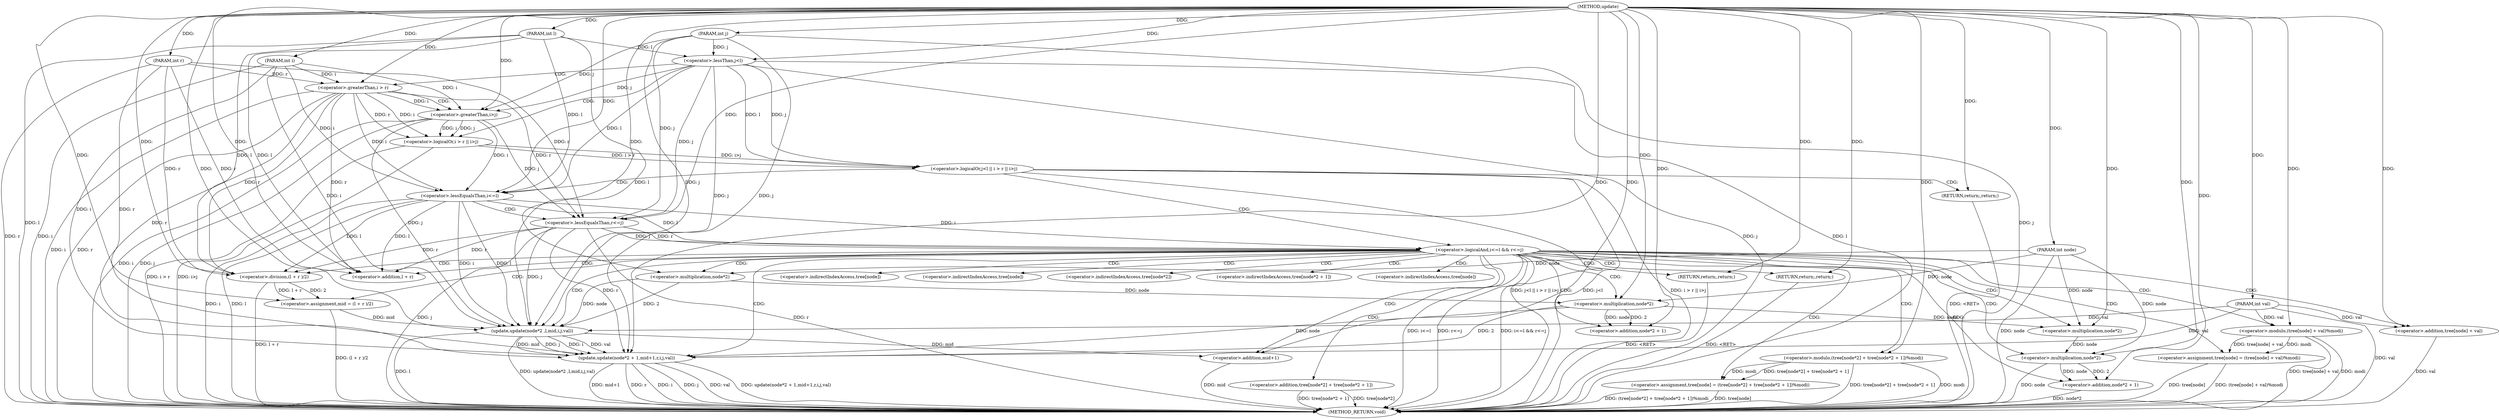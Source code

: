 digraph "update" {  
"1000125" [label = "(METHOD,update)" ]
"1000218" [label = "(METHOD_RETURN,void)" ]
"1000126" [label = "(PARAM,int node)" ]
"1000127" [label = "(PARAM,int l)" ]
"1000128" [label = "(PARAM,int r)" ]
"1000129" [label = "(PARAM,int i)" ]
"1000130" [label = "(PARAM,int j)" ]
"1000131" [label = "(PARAM,int val)" ]
"1000169" [label = "(<operator>.assignment,mid = (l + r )/2)" ]
"1000176" [label = "(update,update(node*2 ,l,mid,i,j,val))" ]
"1000185" [label = "(update,update(node*2 + 1,mid+1,r,i,j,val))" ]
"1000198" [label = "(<operator>.assignment,tree[node] = (tree[node*2] + tree[node*2 + 1])%modi)" ]
"1000217" [label = "(RETURN,return;,return;)" ]
"1000134" [label = "(<operator>.logicalOr,j<l || i > r || i>j)" ]
"1000148" [label = "(<operator>.logicalAnd,i<=l && r<=j)" ]
"1000146" [label = "(RETURN,return;,return;)" ]
"1000156" [label = "(<operator>.assignment,tree[node] = (tree[node] + val)%modi)" ]
"1000167" [label = "(RETURN,return;,return;)" ]
"1000171" [label = "(<operator>.division,(l + r )/2)" ]
"1000177" [label = "(<operator>.multiplication,node*2)" ]
"1000186" [label = "(<operator>.addition,node*2 + 1)" ]
"1000191" [label = "(<operator>.addition,mid+1)" ]
"1000202" [label = "(<operator>.modulo,(tree[node*2] + tree[node*2 + 1])%modi)" ]
"1000135" [label = "(<operator>.lessThan,j<l)" ]
"1000138" [label = "(<operator>.logicalOr,i > r || i>j)" ]
"1000149" [label = "(<operator>.lessEqualsThan,i<=l)" ]
"1000152" [label = "(<operator>.lessEqualsThan,r<=j)" ]
"1000172" [label = "(<operator>.addition,l + r)" ]
"1000187" [label = "(<operator>.multiplication,node*2)" ]
"1000203" [label = "(<operator>.addition,tree[node*2] + tree[node*2 + 1])" ]
"1000139" [label = "(<operator>.greaterThan,i > r)" ]
"1000142" [label = "(<operator>.greaterThan,i>j)" ]
"1000160" [label = "(<operator>.modulo,(tree[node] + val)%modi)" ]
"1000161" [label = "(<operator>.addition,tree[node] + val)" ]
"1000206" [label = "(<operator>.multiplication,node*2)" ]
"1000211" [label = "(<operator>.addition,node*2 + 1)" ]
"1000212" [label = "(<operator>.multiplication,node*2)" ]
"1000199" [label = "(<operator>.indirectIndexAccess,tree[node])" ]
"1000157" [label = "(<operator>.indirectIndexAccess,tree[node])" ]
"1000204" [label = "(<operator>.indirectIndexAccess,tree[node*2])" ]
"1000209" [label = "(<operator>.indirectIndexAccess,tree[node*2 + 1])" ]
"1000162" [label = "(<operator>.indirectIndexAccess,tree[node])" ]
  "1000126" -> "1000218"  [ label = "DDG: node"] 
  "1000127" -> "1000218"  [ label = "DDG: l"] 
  "1000128" -> "1000218"  [ label = "DDG: r"] 
  "1000129" -> "1000218"  [ label = "DDG: i"] 
  "1000130" -> "1000218"  [ label = "DDG: j"] 
  "1000131" -> "1000218"  [ label = "DDG: val"] 
  "1000135" -> "1000218"  [ label = "DDG: j"] 
  "1000135" -> "1000218"  [ label = "DDG: l"] 
  "1000134" -> "1000218"  [ label = "DDG: j<l"] 
  "1000139" -> "1000218"  [ label = "DDG: i"] 
  "1000139" -> "1000218"  [ label = "DDG: r"] 
  "1000138" -> "1000218"  [ label = "DDG: i > r"] 
  "1000142" -> "1000218"  [ label = "DDG: i"] 
  "1000142" -> "1000218"  [ label = "DDG: j"] 
  "1000138" -> "1000218"  [ label = "DDG: i>j"] 
  "1000134" -> "1000218"  [ label = "DDG: i > r || i>j"] 
  "1000134" -> "1000218"  [ label = "DDG: j<l || i > r || i>j"] 
  "1000149" -> "1000218"  [ label = "DDG: i"] 
  "1000149" -> "1000218"  [ label = "DDG: l"] 
  "1000148" -> "1000218"  [ label = "DDG: i<=l"] 
  "1000152" -> "1000218"  [ label = "DDG: r"] 
  "1000152" -> "1000218"  [ label = "DDG: j"] 
  "1000148" -> "1000218"  [ label = "DDG: r<=j"] 
  "1000148" -> "1000218"  [ label = "DDG: i<=l && r<=j"] 
  "1000171" -> "1000218"  [ label = "DDG: l + r"] 
  "1000169" -> "1000218"  [ label = "DDG: (l + r )/2"] 
  "1000176" -> "1000218"  [ label = "DDG: l"] 
  "1000176" -> "1000218"  [ label = "DDG: update(node*2 ,l,mid,i,j,val)"] 
  "1000191" -> "1000218"  [ label = "DDG: mid"] 
  "1000185" -> "1000218"  [ label = "DDG: mid+1"] 
  "1000185" -> "1000218"  [ label = "DDG: r"] 
  "1000185" -> "1000218"  [ label = "DDG: i"] 
  "1000185" -> "1000218"  [ label = "DDG: j"] 
  "1000185" -> "1000218"  [ label = "DDG: val"] 
  "1000185" -> "1000218"  [ label = "DDG: update(node*2 + 1,mid+1,r,i,j,val)"] 
  "1000198" -> "1000218"  [ label = "DDG: tree[node]"] 
  "1000203" -> "1000218"  [ label = "DDG: tree[node*2]"] 
  "1000212" -> "1000218"  [ label = "DDG: node"] 
  "1000211" -> "1000218"  [ label = "DDG: node*2"] 
  "1000203" -> "1000218"  [ label = "DDG: tree[node*2 + 1]"] 
  "1000202" -> "1000218"  [ label = "DDG: tree[node*2] + tree[node*2 + 1]"] 
  "1000202" -> "1000218"  [ label = "DDG: modi"] 
  "1000198" -> "1000218"  [ label = "DDG: (tree[node*2] + tree[node*2 + 1])%modi"] 
  "1000156" -> "1000218"  [ label = "DDG: tree[node]"] 
  "1000161" -> "1000218"  [ label = "DDG: val"] 
  "1000160" -> "1000218"  [ label = "DDG: tree[node] + val"] 
  "1000160" -> "1000218"  [ label = "DDG: modi"] 
  "1000156" -> "1000218"  [ label = "DDG: (tree[node] + val)%modi"] 
  "1000146" -> "1000218"  [ label = "DDG: <RET>"] 
  "1000217" -> "1000218"  [ label = "DDG: <RET>"] 
  "1000167" -> "1000218"  [ label = "DDG: <RET>"] 
  "1000125" -> "1000126"  [ label = "DDG: "] 
  "1000125" -> "1000127"  [ label = "DDG: "] 
  "1000125" -> "1000128"  [ label = "DDG: "] 
  "1000125" -> "1000129"  [ label = "DDG: "] 
  "1000125" -> "1000130"  [ label = "DDG: "] 
  "1000125" -> "1000131"  [ label = "DDG: "] 
  "1000171" -> "1000169"  [ label = "DDG: l + r"] 
  "1000171" -> "1000169"  [ label = "DDG: 2"] 
  "1000202" -> "1000198"  [ label = "DDG: modi"] 
  "1000202" -> "1000198"  [ label = "DDG: tree[node*2] + tree[node*2 + 1]"] 
  "1000125" -> "1000217"  [ label = "DDG: "] 
  "1000125" -> "1000169"  [ label = "DDG: "] 
  "1000177" -> "1000176"  [ label = "DDG: 2"] 
  "1000177" -> "1000176"  [ label = "DDG: node"] 
  "1000149" -> "1000176"  [ label = "DDG: i"] 
  "1000129" -> "1000176"  [ label = "DDG: i"] 
  "1000125" -> "1000176"  [ label = "DDG: "] 
  "1000135" -> "1000176"  [ label = "DDG: j"] 
  "1000142" -> "1000176"  [ label = "DDG: j"] 
  "1000152" -> "1000176"  [ label = "DDG: j"] 
  "1000130" -> "1000176"  [ label = "DDG: j"] 
  "1000131" -> "1000176"  [ label = "DDG: val"] 
  "1000127" -> "1000176"  [ label = "DDG: l"] 
  "1000149" -> "1000176"  [ label = "DDG: l"] 
  "1000169" -> "1000176"  [ label = "DDG: mid"] 
  "1000125" -> "1000185"  [ label = "DDG: "] 
  "1000187" -> "1000185"  [ label = "DDG: node"] 
  "1000187" -> "1000185"  [ label = "DDG: 2"] 
  "1000176" -> "1000185"  [ label = "DDG: i"] 
  "1000129" -> "1000185"  [ label = "DDG: i"] 
  "1000176" -> "1000185"  [ label = "DDG: val"] 
  "1000131" -> "1000185"  [ label = "DDG: val"] 
  "1000176" -> "1000185"  [ label = "DDG: mid"] 
  "1000128" -> "1000185"  [ label = "DDG: r"] 
  "1000139" -> "1000185"  [ label = "DDG: r"] 
  "1000152" -> "1000185"  [ label = "DDG: r"] 
  "1000176" -> "1000185"  [ label = "DDG: j"] 
  "1000130" -> "1000185"  [ label = "DDG: j"] 
  "1000135" -> "1000134"  [ label = "DDG: l"] 
  "1000135" -> "1000134"  [ label = "DDG: j"] 
  "1000138" -> "1000134"  [ label = "DDG: i>j"] 
  "1000138" -> "1000134"  [ label = "DDG: i > r"] 
  "1000125" -> "1000146"  [ label = "DDG: "] 
  "1000149" -> "1000148"  [ label = "DDG: l"] 
  "1000149" -> "1000148"  [ label = "DDG: i"] 
  "1000152" -> "1000148"  [ label = "DDG: j"] 
  "1000152" -> "1000148"  [ label = "DDG: r"] 
  "1000160" -> "1000156"  [ label = "DDG: tree[node] + val"] 
  "1000160" -> "1000156"  [ label = "DDG: modi"] 
  "1000125" -> "1000167"  [ label = "DDG: "] 
  "1000139" -> "1000171"  [ label = "DDG: r"] 
  "1000152" -> "1000171"  [ label = "DDG: r"] 
  "1000128" -> "1000171"  [ label = "DDG: r"] 
  "1000125" -> "1000171"  [ label = "DDG: "] 
  "1000149" -> "1000171"  [ label = "DDG: l"] 
  "1000127" -> "1000171"  [ label = "DDG: l"] 
  "1000126" -> "1000177"  [ label = "DDG: node"] 
  "1000125" -> "1000177"  [ label = "DDG: "] 
  "1000187" -> "1000186"  [ label = "DDG: node"] 
  "1000187" -> "1000186"  [ label = "DDG: 2"] 
  "1000125" -> "1000186"  [ label = "DDG: "] 
  "1000176" -> "1000191"  [ label = "DDG: mid"] 
  "1000125" -> "1000191"  [ label = "DDG: "] 
  "1000125" -> "1000202"  [ label = "DDG: "] 
  "1000130" -> "1000135"  [ label = "DDG: j"] 
  "1000125" -> "1000135"  [ label = "DDG: "] 
  "1000127" -> "1000135"  [ label = "DDG: l"] 
  "1000139" -> "1000138"  [ label = "DDG: r"] 
  "1000139" -> "1000138"  [ label = "DDG: i"] 
  "1000142" -> "1000138"  [ label = "DDG: i"] 
  "1000142" -> "1000138"  [ label = "DDG: j"] 
  "1000139" -> "1000149"  [ label = "DDG: i"] 
  "1000142" -> "1000149"  [ label = "DDG: i"] 
  "1000129" -> "1000149"  [ label = "DDG: i"] 
  "1000125" -> "1000149"  [ label = "DDG: "] 
  "1000135" -> "1000149"  [ label = "DDG: l"] 
  "1000127" -> "1000149"  [ label = "DDG: l"] 
  "1000139" -> "1000152"  [ label = "DDG: r"] 
  "1000128" -> "1000152"  [ label = "DDG: r"] 
  "1000125" -> "1000152"  [ label = "DDG: "] 
  "1000135" -> "1000152"  [ label = "DDG: j"] 
  "1000142" -> "1000152"  [ label = "DDG: j"] 
  "1000130" -> "1000152"  [ label = "DDG: j"] 
  "1000149" -> "1000172"  [ label = "DDG: l"] 
  "1000127" -> "1000172"  [ label = "DDG: l"] 
  "1000125" -> "1000172"  [ label = "DDG: "] 
  "1000139" -> "1000172"  [ label = "DDG: r"] 
  "1000152" -> "1000172"  [ label = "DDG: r"] 
  "1000128" -> "1000172"  [ label = "DDG: r"] 
  "1000177" -> "1000187"  [ label = "DDG: node"] 
  "1000126" -> "1000187"  [ label = "DDG: node"] 
  "1000125" -> "1000187"  [ label = "DDG: "] 
  "1000129" -> "1000139"  [ label = "DDG: i"] 
  "1000125" -> "1000139"  [ label = "DDG: "] 
  "1000128" -> "1000139"  [ label = "DDG: r"] 
  "1000139" -> "1000142"  [ label = "DDG: i"] 
  "1000129" -> "1000142"  [ label = "DDG: i"] 
  "1000125" -> "1000142"  [ label = "DDG: "] 
  "1000135" -> "1000142"  [ label = "DDG: j"] 
  "1000130" -> "1000142"  [ label = "DDG: j"] 
  "1000131" -> "1000160"  [ label = "DDG: val"] 
  "1000125" -> "1000160"  [ label = "DDG: "] 
  "1000131" -> "1000161"  [ label = "DDG: val"] 
  "1000125" -> "1000161"  [ label = "DDG: "] 
  "1000187" -> "1000206"  [ label = "DDG: node"] 
  "1000126" -> "1000206"  [ label = "DDG: node"] 
  "1000125" -> "1000206"  [ label = "DDG: "] 
  "1000212" -> "1000211"  [ label = "DDG: 2"] 
  "1000212" -> "1000211"  [ label = "DDG: node"] 
  "1000125" -> "1000211"  [ label = "DDG: "] 
  "1000206" -> "1000212"  [ label = "DDG: node"] 
  "1000126" -> "1000212"  [ label = "DDG: node"] 
  "1000125" -> "1000212"  [ label = "DDG: "] 
  "1000134" -> "1000148"  [ label = "CDG: "] 
  "1000134" -> "1000149"  [ label = "CDG: "] 
  "1000134" -> "1000146"  [ label = "CDG: "] 
  "1000148" -> "1000211"  [ label = "CDG: "] 
  "1000148" -> "1000191"  [ label = "CDG: "] 
  "1000148" -> "1000156"  [ label = "CDG: "] 
  "1000148" -> "1000161"  [ label = "CDG: "] 
  "1000148" -> "1000199"  [ label = "CDG: "] 
  "1000148" -> "1000186"  [ label = "CDG: "] 
  "1000148" -> "1000212"  [ label = "CDG: "] 
  "1000148" -> "1000157"  [ label = "CDG: "] 
  "1000148" -> "1000204"  [ label = "CDG: "] 
  "1000148" -> "1000172"  [ label = "CDG: "] 
  "1000148" -> "1000169"  [ label = "CDG: "] 
  "1000148" -> "1000206"  [ label = "CDG: "] 
  "1000148" -> "1000203"  [ label = "CDG: "] 
  "1000148" -> "1000167"  [ label = "CDG: "] 
  "1000148" -> "1000202"  [ label = "CDG: "] 
  "1000148" -> "1000160"  [ label = "CDG: "] 
  "1000148" -> "1000171"  [ label = "CDG: "] 
  "1000148" -> "1000176"  [ label = "CDG: "] 
  "1000148" -> "1000217"  [ label = "CDG: "] 
  "1000148" -> "1000177"  [ label = "CDG: "] 
  "1000148" -> "1000209"  [ label = "CDG: "] 
  "1000148" -> "1000162"  [ label = "CDG: "] 
  "1000148" -> "1000198"  [ label = "CDG: "] 
  "1000148" -> "1000187"  [ label = "CDG: "] 
  "1000148" -> "1000185"  [ label = "CDG: "] 
  "1000135" -> "1000139"  [ label = "CDG: "] 
  "1000135" -> "1000138"  [ label = "CDG: "] 
  "1000149" -> "1000152"  [ label = "CDG: "] 
  "1000139" -> "1000142"  [ label = "CDG: "] 
}
